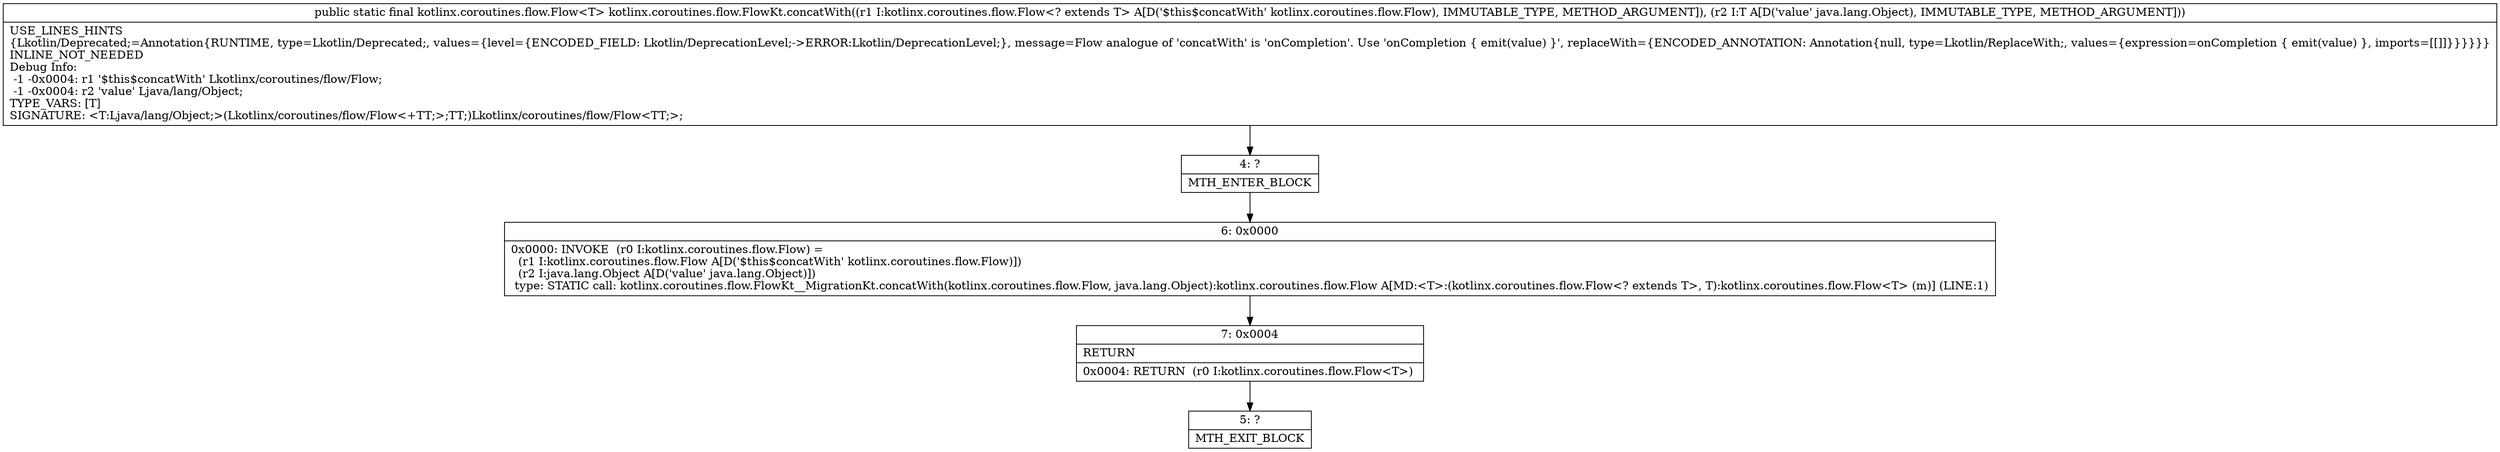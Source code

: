 digraph "CFG forkotlinx.coroutines.flow.FlowKt.concatWith(Lkotlinx\/coroutines\/flow\/Flow;Ljava\/lang\/Object;)Lkotlinx\/coroutines\/flow\/Flow;" {
Node_4 [shape=record,label="{4\:\ ?|MTH_ENTER_BLOCK\l}"];
Node_6 [shape=record,label="{6\:\ 0x0000|0x0000: INVOKE  (r0 I:kotlinx.coroutines.flow.Flow) = \l  (r1 I:kotlinx.coroutines.flow.Flow A[D('$this$concatWith' kotlinx.coroutines.flow.Flow)])\l  (r2 I:java.lang.Object A[D('value' java.lang.Object)])\l type: STATIC call: kotlinx.coroutines.flow.FlowKt__MigrationKt.concatWith(kotlinx.coroutines.flow.Flow, java.lang.Object):kotlinx.coroutines.flow.Flow A[MD:\<T\>:(kotlinx.coroutines.flow.Flow\<? extends T\>, T):kotlinx.coroutines.flow.Flow\<T\> (m)] (LINE:1)\l}"];
Node_7 [shape=record,label="{7\:\ 0x0004|RETURN\l|0x0004: RETURN  (r0 I:kotlinx.coroutines.flow.Flow\<T\>) \l}"];
Node_5 [shape=record,label="{5\:\ ?|MTH_EXIT_BLOCK\l}"];
MethodNode[shape=record,label="{public static final kotlinx.coroutines.flow.Flow\<T\> kotlinx.coroutines.flow.FlowKt.concatWith((r1 I:kotlinx.coroutines.flow.Flow\<? extends T\> A[D('$this$concatWith' kotlinx.coroutines.flow.Flow), IMMUTABLE_TYPE, METHOD_ARGUMENT]), (r2 I:T A[D('value' java.lang.Object), IMMUTABLE_TYPE, METHOD_ARGUMENT]))  | USE_LINES_HINTS\l\{Lkotlin\/Deprecated;=Annotation\{RUNTIME, type=Lkotlin\/Deprecated;, values=\{level=\{ENCODED_FIELD: Lkotlin\/DeprecationLevel;\-\>ERROR:Lkotlin\/DeprecationLevel;\}, message=Flow analogue of 'concatWith' is 'onCompletion'. Use 'onCompletion \{ emit(value) \}', replaceWith=\{ENCODED_ANNOTATION: Annotation\{null, type=Lkotlin\/ReplaceWith;, values=\{expression=onCompletion \{ emit(value) \}, imports=[[]]\}\}\}\}\}\}\lINLINE_NOT_NEEDED\lDebug Info:\l  \-1 \-0x0004: r1 '$this$concatWith' Lkotlinx\/coroutines\/flow\/Flow;\l  \-1 \-0x0004: r2 'value' Ljava\/lang\/Object;\lTYPE_VARS: [T]\lSIGNATURE: \<T:Ljava\/lang\/Object;\>(Lkotlinx\/coroutines\/flow\/Flow\<+TT;\>;TT;)Lkotlinx\/coroutines\/flow\/Flow\<TT;\>;\l}"];
MethodNode -> Node_4;Node_4 -> Node_6;
Node_6 -> Node_7;
Node_7 -> Node_5;
}

